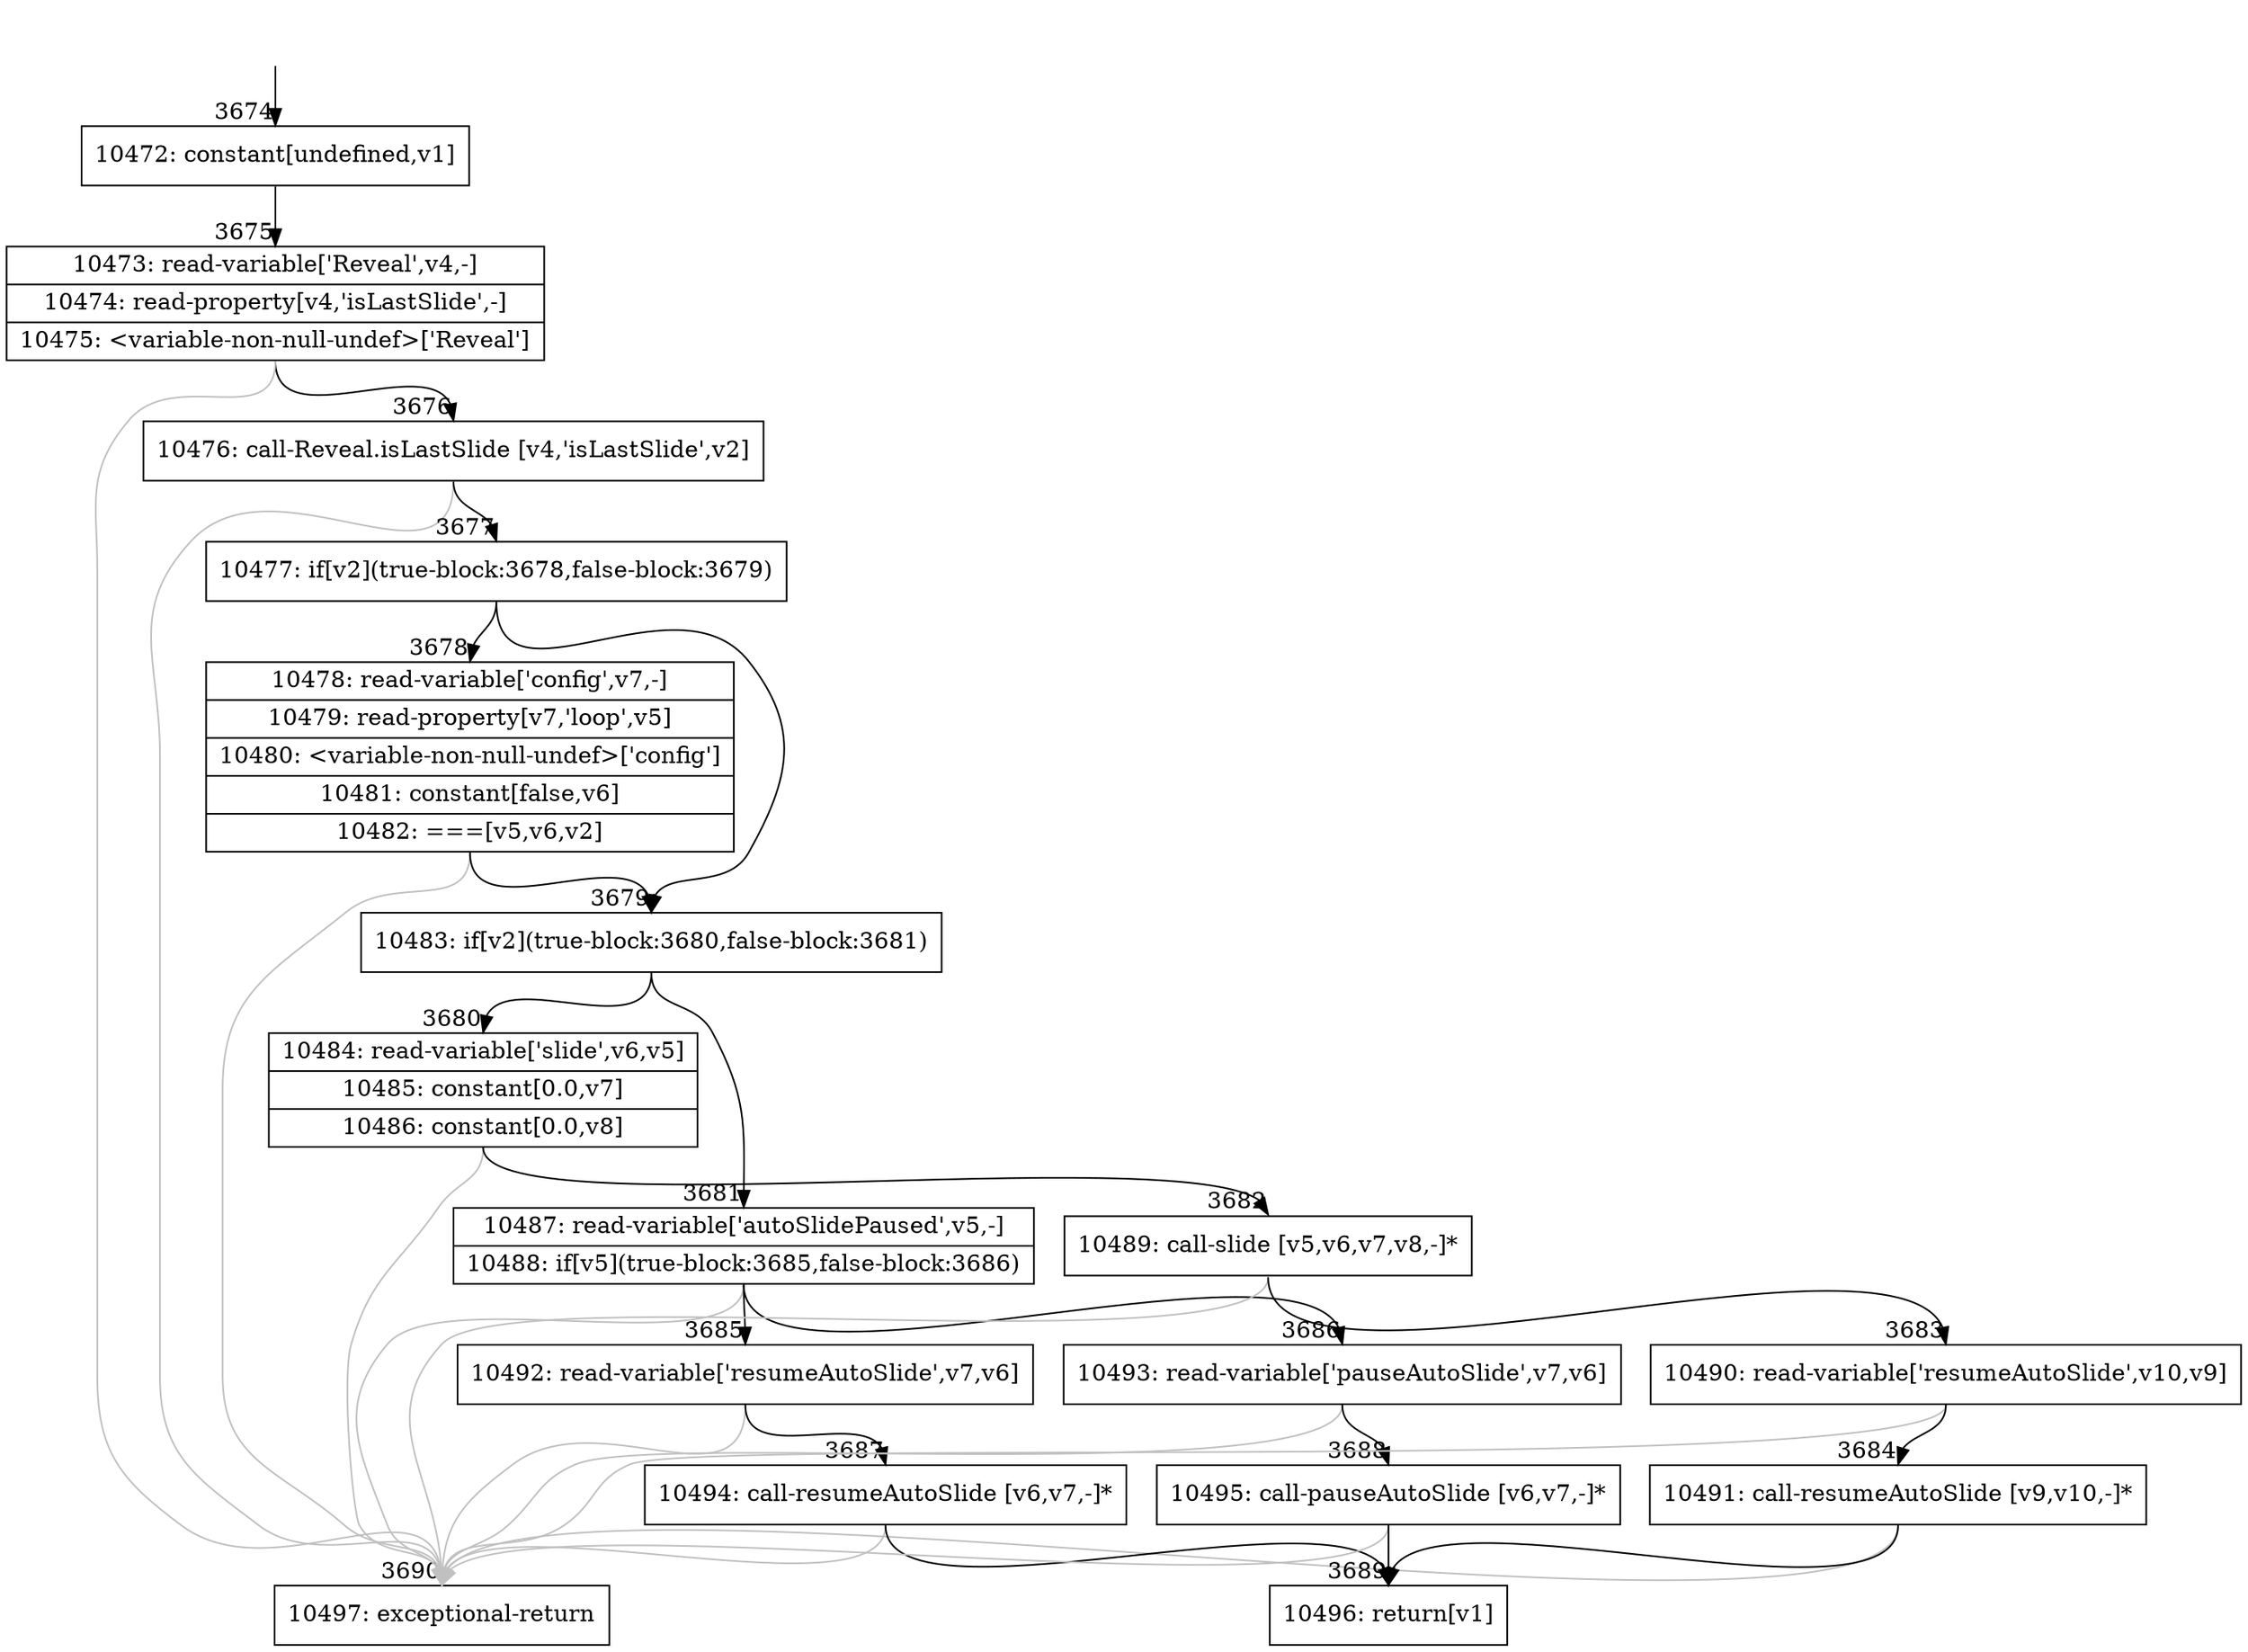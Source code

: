 digraph {
rankdir="TD"
BB_entry215[shape=none,label=""];
BB_entry215 -> BB3674 [tailport=s, headport=n, headlabel="    3674"]
BB3674 [shape=record label="{10472: constant[undefined,v1]}" ] 
BB3674 -> BB3675 [tailport=s, headport=n, headlabel="      3675"]
BB3675 [shape=record label="{10473: read-variable['Reveal',v4,-]|10474: read-property[v4,'isLastSlide',-]|10475: \<variable-non-null-undef\>['Reveal']}" ] 
BB3675 -> BB3676 [tailport=s, headport=n, headlabel="      3676"]
BB3675 -> BB3690 [tailport=s, headport=n, color=gray, headlabel="      3690"]
BB3676 [shape=record label="{10476: call-Reveal.isLastSlide [v4,'isLastSlide',v2]}" ] 
BB3676 -> BB3677 [tailport=s, headport=n, headlabel="      3677"]
BB3676 -> BB3690 [tailport=s, headport=n, color=gray]
BB3677 [shape=record label="{10477: if[v2](true-block:3678,false-block:3679)}" ] 
BB3677 -> BB3679 [tailport=s, headport=n, headlabel="      3679"]
BB3677 -> BB3678 [tailport=s, headport=n, headlabel="      3678"]
BB3678 [shape=record label="{10478: read-variable['config',v7,-]|10479: read-property[v7,'loop',v5]|10480: \<variable-non-null-undef\>['config']|10481: constant[false,v6]|10482: ===[v5,v6,v2]}" ] 
BB3678 -> BB3679 [tailport=s, headport=n]
BB3678 -> BB3690 [tailport=s, headport=n, color=gray]
BB3679 [shape=record label="{10483: if[v2](true-block:3680,false-block:3681)}" ] 
BB3679 -> BB3680 [tailport=s, headport=n, headlabel="      3680"]
BB3679 -> BB3681 [tailport=s, headport=n, headlabel="      3681"]
BB3680 [shape=record label="{10484: read-variable['slide',v6,v5]|10485: constant[0.0,v7]|10486: constant[0.0,v8]}" ] 
BB3680 -> BB3682 [tailport=s, headport=n, headlabel="      3682"]
BB3680 -> BB3690 [tailport=s, headport=n, color=gray]
BB3681 [shape=record label="{10487: read-variable['autoSlidePaused',v5,-]|10488: if[v5](true-block:3685,false-block:3686)}" ] 
BB3681 -> BB3685 [tailport=s, headport=n, headlabel="      3685"]
BB3681 -> BB3686 [tailport=s, headport=n, headlabel="      3686"]
BB3681 -> BB3690 [tailport=s, headport=n, color=gray]
BB3682 [shape=record label="{10489: call-slide [v5,v6,v7,v8,-]*}" ] 
BB3682 -> BB3683 [tailport=s, headport=n, headlabel="      3683"]
BB3682 -> BB3690 [tailport=s, headport=n, color=gray]
BB3683 [shape=record label="{10490: read-variable['resumeAutoSlide',v10,v9]}" ] 
BB3683 -> BB3684 [tailport=s, headport=n, headlabel="      3684"]
BB3683 -> BB3690 [tailport=s, headport=n, color=gray]
BB3684 [shape=record label="{10491: call-resumeAutoSlide [v9,v10,-]*}" ] 
BB3684 -> BB3689 [tailport=s, headport=n, headlabel="      3689"]
BB3684 -> BB3690 [tailport=s, headport=n, color=gray]
BB3685 [shape=record label="{10492: read-variable['resumeAutoSlide',v7,v6]}" ] 
BB3685 -> BB3687 [tailport=s, headport=n, headlabel="      3687"]
BB3685 -> BB3690 [tailport=s, headport=n, color=gray]
BB3686 [shape=record label="{10493: read-variable['pauseAutoSlide',v7,v6]}" ] 
BB3686 -> BB3688 [tailport=s, headport=n, headlabel="      3688"]
BB3686 -> BB3690 [tailport=s, headport=n, color=gray]
BB3687 [shape=record label="{10494: call-resumeAutoSlide [v6,v7,-]*}" ] 
BB3687 -> BB3689 [tailport=s, headport=n]
BB3687 -> BB3690 [tailport=s, headport=n, color=gray]
BB3688 [shape=record label="{10495: call-pauseAutoSlide [v6,v7,-]*}" ] 
BB3688 -> BB3689 [tailport=s, headport=n]
BB3688 -> BB3690 [tailport=s, headport=n, color=gray]
BB3689 [shape=record label="{10496: return[v1]}" ] 
BB3690 [shape=record label="{10497: exceptional-return}" ] 
//#$~ 4177
}
